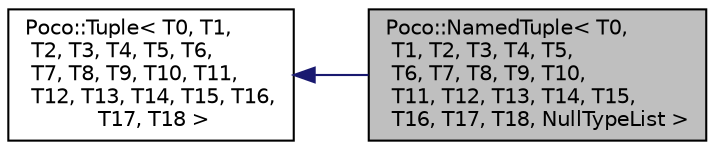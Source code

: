 digraph "Poco::NamedTuple&lt; T0, T1, T2, T3, T4, T5, T6, T7, T8, T9, T10, T11, T12, T13, T14, T15, T16, T17, T18, NullTypeList &gt;"
{
 // LATEX_PDF_SIZE
  edge [fontname="Helvetica",fontsize="10",labelfontname="Helvetica",labelfontsize="10"];
  node [fontname="Helvetica",fontsize="10",shape=record];
  rankdir="LR";
  Node1 [label="Poco::NamedTuple\< T0,\l T1, T2, T3, T4, T5,\l T6, T7, T8, T9, T10,\l T11, T12, T13, T14, T15,\l T16, T17, T18, NullTypeList \>",height=0.2,width=0.4,color="black", fillcolor="grey75", style="filled", fontcolor="black",tooltip=" "];
  Node2 -> Node1 [dir="back",color="midnightblue",fontsize="10",style="solid",fontname="Helvetica"];
  Node2 [label="Poco::Tuple\< T0, T1,\l T2, T3, T4, T5, T6,\l T7, T8, T9, T10, T11,\l T12, T13, T14, T15, T16,\l T17, T18 \>",height=0.2,width=0.4,color="black", fillcolor="white", style="filled",URL="$structPoco_1_1Tuple.html",tooltip=" "];
}
